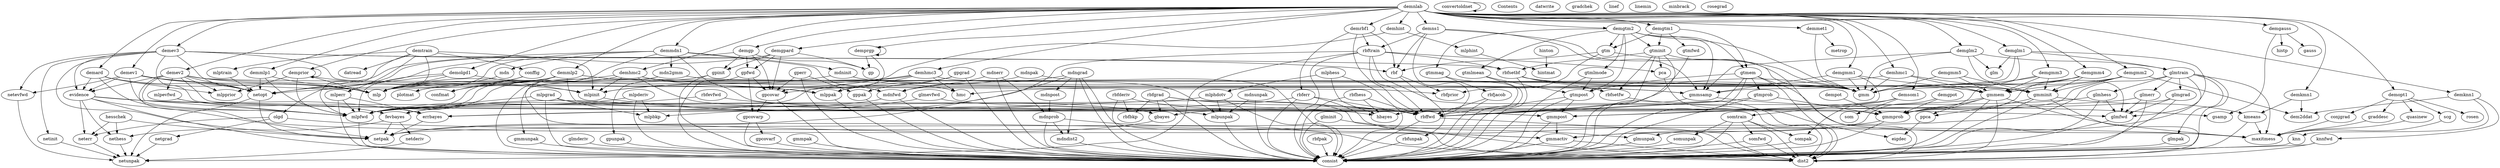 /* Created by mdot for Matlab */
digraph m2html {
  conffig -> confmat;
  conffig -> plotmat;
  conjgrad -> maxitmess;
  convertoldnet -> convertoldnet;
  demard -> evidence;
  demard -> mlp;
  demard -> mlpfwd;
  demard -> mlpprior;
  demard -> netopt;
  demev1 -> evidence;
  demev1 -> mlp;
  demev1 -> mlpfwd;
  demev1 -> mlppak;
  demev1 -> netevfwd;
  demev1 -> netopt;
  demev2 -> evidence;
  demev2 -> gmm;
  demev2 -> gmmactiv;
  demev2 -> gmmpost;
  demev2 -> gmmsamp;
  demev2 -> mlp;
  demev2 -> mlpevfwd;
  demev2 -> mlpfwd;
  demev2 -> mlpprior;
  demev2 -> netopt;
  demev3 -> evidence;
  demev3 -> netevfwd;
  demev3 -> netinit;
  demev3 -> netopt;
  demev3 -> netpak;
  demev3 -> rbf;
  demev3 -> rbffwd;
  demev3 -> rbfprior;
  demev3 -> rbfsetbf;
  demgauss -> gauss;
  demgauss -> gsamp;
  demgauss -> histp;
  demglm1 -> glm;
  demglm1 -> glmfwd;
  demglm1 -> glmtrain;
  demglm1 -> gmm;
  demglm1 -> gmmsamp;
  demglm2 -> glm;
  demglm2 -> glmfwd;
  demglm2 -> glmtrain;
  demglm2 -> gmm;
  demglm2 -> gmmsamp;
  demgmm1 -> gmm;
  demgmm1 -> gmmem;
  demgmm1 -> gmmpost;
  demgmm1 -> gmmsamp;
  demgmm2 -> dem2ddat;
  demgmm2 -> gmm;
  demgmm2 -> gmmem;
  demgmm2 -> gmminit;
  demgmm2 -> gmmprob;
  demgmm3 -> gmm;
  demgmm3 -> gmmem;
  demgmm3 -> gmminit;
  demgmm3 -> gmmprob;
  demgmm4 -> gmm;
  demgmm4 -> gmmem;
  demgmm4 -> gmminit;
  demgmm4 -> gmmprob;
  demgmm5 -> gmm;
  demgmm5 -> gmmem;
  demgmm5 -> gmminit;
  demgp -> gp;
  demgp -> gpcovar;
  demgp -> gpfwd;
  demgp -> gpinit;
  demgp -> netopt;
  demgpard -> gp;
  demgpard -> gpcovar;
  demgpard -> gpfwd;
  demgpard -> gpinit;
  demgpard -> netopt;
  demgpot -> gmmactiv;
  demgpot -> gmmprob;
  demgtm1 -> gtm;
  demgtm1 -> gtmem;
  demgtm1 -> gtmfwd;
  demgtm1 -> gtminit;
  demgtm2 -> gmm;
  demgtm2 -> gmmsamp;
  demgtm2 -> gtm;
  demgtm2 -> gtmem;
  demgtm2 -> gtminit;
  demgtm2 -> gtmlmean;
  demgtm2 -> gtmlmode;
  demgtm2 -> gtmmag;
  demgtm2 -> gtmpost;
  demhint -> mlp;
  demhint -> mlphint;
  demhmc1 -> gmm;
  demhmc1 -> gmmem;
  demhmc1 -> gmminit;
  demhmc1 -> hmc;
  demhmc2 -> hmc;
  demhmc2 -> mlp;
  demhmc2 -> mlpfwd;
  demhmc2 -> mlpinit;
  demhmc2 -> mlppak;
  demhmc2 -> mlpunpak;
  demhmc3 -> hmc;
  demhmc3 -> mlp;
  demhmc3 -> mlpfwd;
  demhmc3 -> mlpinit;
  demhmc3 -> mlppak;
  demhmc3 -> mlpunpak;
  demkmn1 -> dem2ddat;
  demkmn1 -> kmeans;
  demknn1 -> dem2ddat;
  demknn1 -> knn;
  demknn1 -> knnfwd;
  demmdn1 -> gmmprob;
  demmdn1 -> mdn;
  demmdn1 -> mdn2gmm;
  demmdn1 -> mdnfwd;
  demmdn1 -> mdninit;
  demmdn1 -> mlp;
  demmdn1 -> mlpfwd;
  demmdn1 -> netopt;
  demmet1 -> gmm;
  demmet1 -> metrop;
  demmlp1 -> mlp;
  demmlp1 -> mlpfwd;
  demmlp1 -> netopt;
  demmlp2 -> confmat;
  demmlp2 -> gmm;
  demmlp2 -> gmmactiv;
  demmlp2 -> gmmpost;
  demmlp2 -> gmmsamp;
  demmlp2 -> mlp;
  demmlp2 -> mlpfwd;
  demmlp2 -> netopt;
  demmlp2 -> plotmat;
  demnlab -> demard;
  demnlab -> demev1;
  demnlab -> demev2;
  demnlab -> demev3;
  demnlab -> demgauss;
  demnlab -> demglm1;
  demnlab -> demglm2;
  demnlab -> demgmm1;
  demnlab -> demgmm2;
  demnlab -> demgmm3;
  demnlab -> demgmm4;
  demnlab -> demgp;
  demnlab -> demgpard;
  demnlab -> demgtm1;
  demnlab -> demgtm2;
  demnlab -> demhint;
  demnlab -> demhmc1;
  demnlab -> demhmc2;
  demnlab -> demhmc3;
  demnlab -> demkmn1;
  demnlab -> demknn1;
  demnlab -> demmdn1;
  demnlab -> demmet1;
  demnlab -> demmlp1;
  demnlab -> demmlp2;
  demnlab -> demns1;
  demnlab -> demolgd1;
  demnlab -> demopt1;
  demnlab -> demprgp;
  demnlab -> demprior;
  demnlab -> demrbf1;
  demnlab -> demsom1;
  demns1 -> gmm;
  demns1 -> gmmsamp;
  demns1 -> rbf;
  demns1 -> rbffwd;
  demns1 -> rbftrain;
  demolgd1 -> mlp;
  demolgd1 -> mlpfwd;
  demolgd1 -> mlpinit;
  demolgd1 -> olgd;
  demopt1 -> conjgrad;
  demopt1 -> graddesc;
  demopt1 -> quasinew;
  demopt1 -> rosen;
  demopt1 -> scg;
  dempot -> gmmprob;
  demprgp -> demprgp;
  demprgp -> gp;
  demprgp -> gpcovar;
  demprior -> demprior;
  demprior -> mlp;
  demprior -> mlpfwd;
  demprior -> mlpinit;
  demprior -> mlpprior;
  demrbf1 -> rbf;
  demrbf1 -> rbferr;
  demrbf1 -> rbffwd;
  demrbf1 -> rbftrain;
  demsom1 -> som;
  demsom1 -> sompak;
  demsom1 -> somtrain;
  demtrain -> conffig;
  demtrain -> datread;
  demtrain -> mlp;
  demtrain -> mlperr;
  demtrain -> mlpfwd;
  demtrain -> mlpinit;
  demtrain -> mlptrain;
  errbayes -> netpak;
  evidence -> consist;
  evidence -> errbayes;
  evidence -> hbayes;
  evidence -> neterr;
  evidence -> nethess;
  evidence -> netpak;
  fevbayes -> netderiv;
  fevbayes -> nethess;
  fevbayes -> netpak;
  gbayes -> netpak;
  glmderiv -> consist;
  glmerr -> consist;
  glmerr -> errbayes;
  glmerr -> glmfwd;
  glmevfwd -> fevbayes;
  glmevfwd -> glmfwd;
  glmfwd -> consist;
  glmgrad -> consist;
  glmgrad -> gbayes;
  glmgrad -> glmfwd;
  glmhess -> consist;
  glmhess -> glmfwd;
  glmhess -> hbayes;
  glminit -> consist;
  glminit -> glmunpak;
  glmpak -> consist;
  glmtrain -> consist;
  glmtrain -> glmerr;
  glmtrain -> glmgrad;
  glmtrain -> glmhess;
  glmtrain -> glmpak;
  glmtrain -> glmunpak;
  glmtrain -> maxitmess;
  glmtrain -> netpak;
  glmunpak -> consist;
  gmmactiv -> consist;
  gmmactiv -> dist2;
  gmmem -> consist;
  gmmem -> dist2;
  gmmem -> gmmpost;
  gmmem -> gmmprob;
  gmmem -> maxitmess;
  gmmem -> ppca;
  gmminit -> consist;
  gmminit -> dist2;
  gmminit -> kmeans;
  gmminit -> ppca;
  gmmpak -> consist;
  gmmpost -> consist;
  gmmpost -> gmmactiv;
  gmmprob -> consist;
  gmmprob -> gmmactiv;
  gmmsamp -> consist;
  gmmsamp -> gsamp;
  gmmunpak -> consist;
  gpcovar -> consist;
  gpcovar -> gpcovarp;
  gpcovarf -> consist;
  gpcovarp -> consist;
  gpcovarp -> gpcovarf;
  gperr -> consist;
  gperr -> gpcovar;
  gperr -> gppak;
  gpfwd -> consist;
  gpfwd -> gpcovar;
  gpfwd -> gpcovarp;
  gpgrad -> consist;
  gpgrad -> gpcovar;
  gpgrad -> gppak;
  gpinit -> consist;
  gpinit -> gpunpak;
  gppak -> consist;
  gpunpak -> consist;
  graddesc -> maxitmess;
  gtm -> gmm;
  gtm -> rbf;
  gtm -> rbfprior;
  gtmem -> consist;
  gtmem -> dist2;
  gtmem -> gtmpost;
  gtmem -> gtmprob;
  gtmem -> maxitmess;
  gtmem -> rbffwd;
  gtmfwd -> rbffwd;
  gtminit -> consist;
  gtminit -> dist2;
  gtminit -> pca;
  gtminit -> rbffwd;
  gtminit -> rbfsetbf;
  gtminit -> rbfsetfw;
  gtmlmean -> consist;
  gtmlmean -> gtmpost;
  gtmlmode -> consist;
  gtmlmode -> gtmpost;
  gtmmag -> consist;
  gtmmag -> rbfjacob;
  gtmpost -> consist;
  gtmpost -> gmmpost;
  gtmpost -> rbffwd;
  gtmprob -> consist;
  gtmprob -> gmmprob;
  gtmprob -> rbffwd;
  hesschek -> neterr;
  hesschek -> nethess;
  hesschek -> netpak;
  hinton -> hintmat;
  kmeans -> dist2;
  kmeans -> maxitmess;
  knn -> consist;
  knnfwd -> consist;
  knnfwd -> dist2;
  mdn -> mlp;
  mdn2gmm -> consist;
  mdn2gmm -> gmm;
  mdn2gmm -> gmmunpak;
  mdndist2 -> consist;
  mdnerr -> consist;
  mdnerr -> mdnfwd;
  mdnerr -> mdnprob;
  mdnfwd -> consist;
  mdnfwd -> mlpfwd;
  mdngrad -> consist;
  mdngrad -> dist2;
  mdngrad -> mdndist2;
  mdngrad -> mdnfwd;
  mdngrad -> mdnpost;
  mdngrad -> mlpbkp;
  mdninit -> gmm;
  mdninit -> gmminit;
  mdninit -> mlpinit;
  mdnpak -> consist;
  mdnpak -> mlppak;
  mdnpost -> mdnprob;
  mdnprob -> consist;
  mdnprob -> dist2;
  mdnprob -> mdndist2;
  mdnunpak -> consist;
  mdnunpak -> mlpunpak;
  mlpderiv -> consist;
  mlpderiv -> mlpbkp;
  mlpderiv -> mlpfwd;
  mlperr -> consist;
  mlperr -> errbayes;
  mlperr -> mlpfwd;
  mlpevfwd -> fevbayes;
  mlpevfwd -> mlpfwd;
  mlpfwd -> consist;
  mlpgrad -> consist;
  mlpgrad -> gbayes;
  mlpgrad -> mlpbkp;
  mlpgrad -> mlpfwd;
  mlphdotv -> consist;
  mlphdotv -> mlpfwd;
  mlphdotv -> mlpunpak;
  mlphess -> consist;
  mlphess -> hbayes;
  mlphess -> mlphdotv;
  mlphint -> hintmat;
  mlpinit -> mlpunpak;
  mlppak -> consist;
  mlptrain -> netopt;
  mlpunpak -> consist;
  netderiv -> netunpak;
  neterr -> netunpak;
  netevfwd -> netunpak;
  netgrad -> netunpak;
  nethess -> netunpak;
  netinit -> netunpak;
  netopt -> netpak;
  netopt -> netunpak;
  olgd -> maxitmess;
  olgd -> neterr;
  olgd -> netgrad;
  pca -> eigdec;
  ppca -> eigdec;
  quasinew -> maxitmess;
  rbf -> rbfprior;
  rbf -> rbfunpak;
  rbfderiv -> consist;
  rbfderiv -> rbfbkp;
  rbfderiv -> rbffwd;
  rbferr -> consist;
  rbferr -> dist2;
  rbferr -> errbayes;
  rbferr -> rbffwd;
  rbfevfwd -> fevbayes;
  rbfevfwd -> rbffwd;
  rbffwd -> consist;
  rbffwd -> dist2;
  rbfgrad -> consist;
  rbfgrad -> dist2;
  rbfgrad -> gbayes;
  rbfgrad -> rbfbkp;
  rbfgrad -> rbffwd;
  rbfhess -> consist;
  rbfhess -> hbayes;
  rbfhess -> rbffwd;
  rbfjacob -> consist;
  rbfjacob -> rbffwd;
  rbfpak -> consist;
  rbfsetbf -> consist;
  rbfsetbf -> gmm;
  rbfsetbf -> gmmem;
  rbfsetbf -> gmminit;
  rbfsetbf -> rbfsetfw;
  rbfsetfw -> dist2;
  rbftrain -> consist;
  rbftrain -> dist2;
  rbftrain -> netpak;
  rbftrain -> netunpak;
  rbftrain -> pca;
  rbftrain -> rbffwd;
  rbftrain -> rbfsetbf;
  rbfunpak -> consist;
  scg -> maxitmess;
  somfwd -> consist;
  somfwd -> dist2;
  sompak -> consist;
  somtrain -> consist;
  somtrain -> dist2;
  somtrain -> somfwd;
  somtrain -> sompak;
  somtrain -> somunpak;
  somunpak -> consist;

  Contents [URL="Contents.html"];
  conffig [URL="conffig.html"];
  confmat [URL="confmat.html"];
  conjgrad [URL="conjgrad.html"];
  consist [URL="consist.html"];
  convertoldnet [URL="convertoldnet.html"];
  datread [URL="datread.html"];
  datwrite [URL="datwrite.html"];
  dem2ddat [URL="dem2ddat.html"];
  demard [URL="demard.html"];
  demev1 [URL="demev1.html"];
  demev2 [URL="demev2.html"];
  demev3 [URL="demev3.html"];
  demgauss [URL="demgauss.html"];
  demglm1 [URL="demglm1.html"];
  demglm2 [URL="demglm2.html"];
  demgmm1 [URL="demgmm1.html"];
  demgmm2 [URL="demgmm2.html"];
  demgmm3 [URL="demgmm3.html"];
  demgmm4 [URL="demgmm4.html"];
  demgmm5 [URL="demgmm5.html"];
  demgp [URL="demgp.html"];
  demgpard [URL="demgpard.html"];
  demgpot [URL="demgpot.html"];
  demgtm1 [URL="demgtm1.html"];
  demgtm2 [URL="demgtm2.html"];
  demhint [URL="demhint.html"];
  demhmc1 [URL="demhmc1.html"];
  demhmc2 [URL="demhmc2.html"];
  demhmc3 [URL="demhmc3.html"];
  demkmn1 [URL="demkmn1.html"];
  demknn1 [URL="demknn1.html"];
  demmdn1 [URL="demmdn1.html"];
  demmet1 [URL="demmet1.html"];
  demmlp1 [URL="demmlp1.html"];
  demmlp2 [URL="demmlp2.html"];
  demnlab [URL="demnlab.html"];
  demns1 [URL="demns1.html"];
  demolgd1 [URL="demolgd1.html"];
  demopt1 [URL="demopt1.html"];
  dempot [URL="dempot.html"];
  demprgp [URL="demprgp.html"];
  demprior [URL="demprior.html"];
  demrbf1 [URL="demrbf1.html"];
  demsom1 [URL="demsom1.html"];
  demtrain [URL="demtrain.html"];
  dist2 [URL="dist2.html"];
  eigdec [URL="eigdec.html"];
  errbayes [URL="errbayes.html"];
  evidence [URL="evidence.html"];
  fevbayes [URL="fevbayes.html"];
  gauss [URL="gauss.html"];
  gbayes [URL="gbayes.html"];
  glm [URL="glm.html"];
  glmderiv [URL="glmderiv.html"];
  glmerr [URL="glmerr.html"];
  glmevfwd [URL="glmevfwd.html"];
  glmfwd [URL="glmfwd.html"];
  glmgrad [URL="glmgrad.html"];
  glmhess [URL="glmhess.html"];
  glminit [URL="glminit.html"];
  glmpak [URL="glmpak.html"];
  glmtrain [URL="glmtrain.html"];
  glmunpak [URL="glmunpak.html"];
  gmm [URL="gmm.html"];
  gmmactiv [URL="gmmactiv.html"];
  gmmem [URL="gmmem.html"];
  gmminit [URL="gmminit.html"];
  gmmpak [URL="gmmpak.html"];
  gmmpost [URL="gmmpost.html"];
  gmmprob [URL="gmmprob.html"];
  gmmsamp [URL="gmmsamp.html"];
  gmmunpak [URL="gmmunpak.html"];
  gp [URL="gp.html"];
  gpcovar [URL="gpcovar.html"];
  gpcovarf [URL="gpcovarf.html"];
  gpcovarp [URL="gpcovarp.html"];
  gperr [URL="gperr.html"];
  gpfwd [URL="gpfwd.html"];
  gpgrad [URL="gpgrad.html"];
  gpinit [URL="gpinit.html"];
  gppak [URL="gppak.html"];
  gpunpak [URL="gpunpak.html"];
  gradchek [URL="gradchek.html"];
  graddesc [URL="graddesc.html"];
  gsamp [URL="gsamp.html"];
  gtm [URL="gtm.html"];
  gtmem [URL="gtmem.html"];
  gtmfwd [URL="gtmfwd.html"];
  gtminit [URL="gtminit.html"];
  gtmlmean [URL="gtmlmean.html"];
  gtmlmode [URL="gtmlmode.html"];
  gtmmag [URL="gtmmag.html"];
  gtmpost [URL="gtmpost.html"];
  gtmprob [URL="gtmprob.html"];
  hbayes [URL="hbayes.html"];
  hesschek [URL="hesschek.html"];
  hintmat [URL="hintmat.html"];
  hinton [URL="hinton.html"];
  histp [URL="histp.html"];
  hmc [URL="hmc.html"];
  kmeans [URL="kmeans.html"];
  knn [URL="knn.html"];
  knnfwd [URL="knnfwd.html"];
  linef [URL="linef.html"];
  linemin [URL="linemin.html"];
  maxitmess [URL="maxitmess.html"];
  mdn [URL="mdn.html"];
  mdn2gmm [URL="mdn2gmm.html"];
  mdndist2 [URL="mdndist2.html"];
  mdnerr [URL="mdnerr.html"];
  mdnfwd [URL="mdnfwd.html"];
  mdngrad [URL="mdngrad.html"];
  mdninit [URL="mdninit.html"];
  mdnpak [URL="mdnpak.html"];
  mdnpost [URL="mdnpost.html"];
  mdnprob [URL="mdnprob.html"];
  mdnunpak [URL="mdnunpak.html"];
  metrop [URL="metrop.html"];
  minbrack [URL="minbrack.html"];
  mlp [URL="mlp.html"];
  mlpbkp [URL="mlpbkp.html"];
  mlpderiv [URL="mlpderiv.html"];
  mlperr [URL="mlperr.html"];
  mlpevfwd [URL="mlpevfwd.html"];
  mlpfwd [URL="mlpfwd.html"];
  mlpgrad [URL="mlpgrad.html"];
  mlphdotv [URL="mlphdotv.html"];
  mlphess [URL="mlphess.html"];
  mlphint [URL="mlphint.html"];
  mlpinit [URL="mlpinit.html"];
  mlppak [URL="mlppak.html"];
  mlpprior [URL="mlpprior.html"];
  mlptrain [URL="mlptrain.html"];
  mlpunpak [URL="mlpunpak.html"];
  netderiv [URL="netderiv.html"];
  neterr [URL="neterr.html"];
  netevfwd [URL="netevfwd.html"];
  netgrad [URL="netgrad.html"];
  nethess [URL="nethess.html"];
  netinit [URL="netinit.html"];
  netopt [URL="netopt.html"];
  netpak [URL="netpak.html"];
  netunpak [URL="netunpak.html"];
  olgd [URL="olgd.html"];
  pca [URL="pca.html"];
  plotmat [URL="plotmat.html"];
  ppca [URL="ppca.html"];
  quasinew [URL="quasinew.html"];
  rbf [URL="rbf.html"];
  rbfbkp [URL="rbfbkp.html"];
  rbfderiv [URL="rbfderiv.html"];
  rbferr [URL="rbferr.html"];
  rbfevfwd [URL="rbfevfwd.html"];
  rbffwd [URL="rbffwd.html"];
  rbfgrad [URL="rbfgrad.html"];
  rbfhess [URL="rbfhess.html"];
  rbfjacob [URL="rbfjacob.html"];
  rbfpak [URL="rbfpak.html"];
  rbfprior [URL="rbfprior.html"];
  rbfsetbf [URL="rbfsetbf.html"];
  rbfsetfw [URL="rbfsetfw.html"];
  rbftrain [URL="rbftrain.html"];
  rbfunpak [URL="rbfunpak.html"];
  rosegrad [URL="rosegrad.html"];
  rosen [URL="rosen.html"];
  scg [URL="scg.html"];
  som [URL="som.html"];
  somfwd [URL="somfwd.html"];
  sompak [URL="sompak.html"];
  somtrain [URL="somtrain.html"];
  somunpak [URL="somunpak.html"];
}